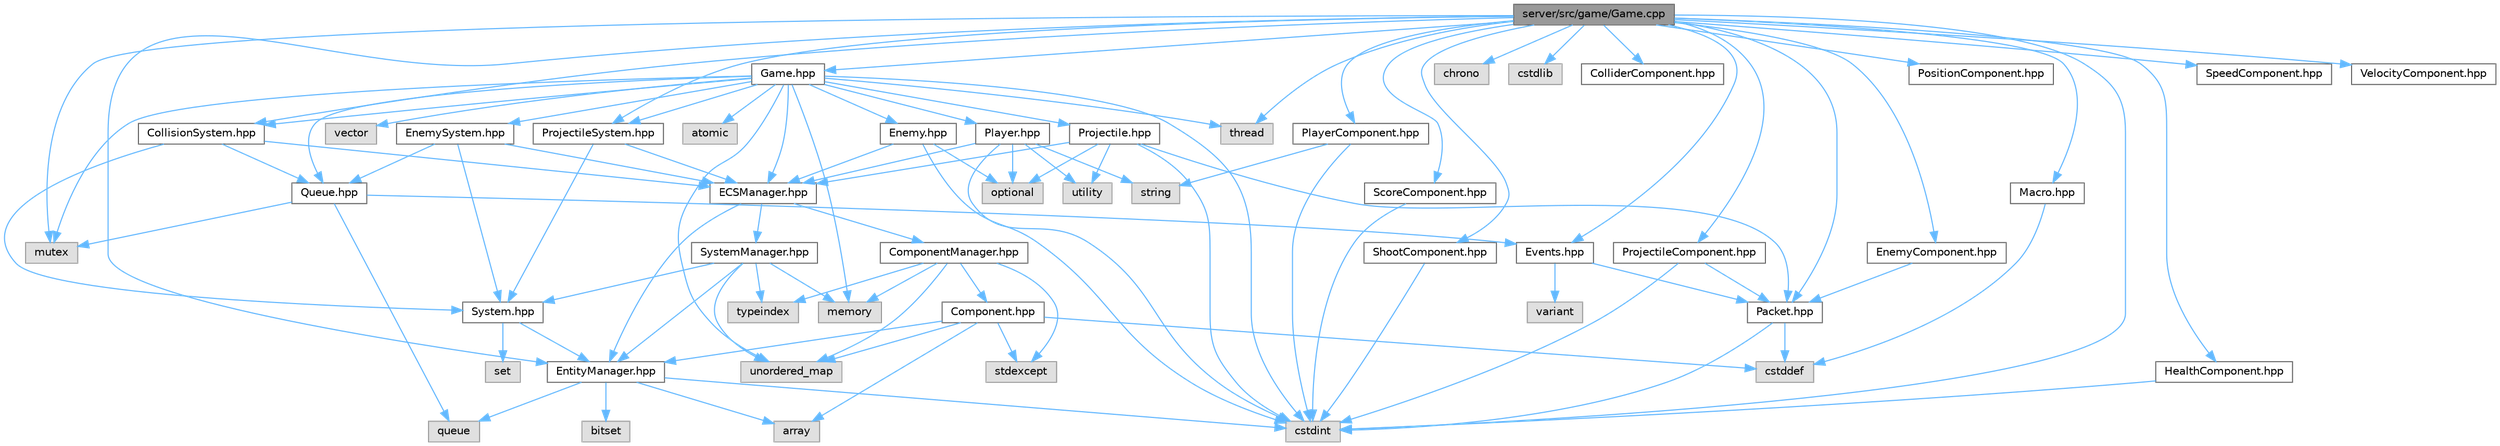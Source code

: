digraph "server/src/game/Game.cpp"
{
 // LATEX_PDF_SIZE
  bgcolor="transparent";
  edge [fontname=Helvetica,fontsize=10,labelfontname=Helvetica,labelfontsize=10];
  node [fontname=Helvetica,fontsize=10,shape=box,height=0.2,width=0.4];
  Node1 [id="Node000001",label="server/src/game/Game.cpp",height=0.2,width=0.4,color="gray40", fillcolor="grey60", style="filled", fontcolor="black",tooltip=" "];
  Node1 -> Node2 [id="edge99_Node000001_Node000002",color="steelblue1",style="solid",tooltip=" "];
  Node2 [id="Node000002",label="Game.hpp",height=0.2,width=0.4,color="grey40", fillcolor="white", style="filled",URL="$_game_8hpp.html",tooltip=" "];
  Node2 -> Node3 [id="edge100_Node000002_Node000003",color="steelblue1",style="solid",tooltip=" "];
  Node3 [id="Node000003",label="atomic",height=0.2,width=0.4,color="grey60", fillcolor="#E0E0E0", style="filled",tooltip=" "];
  Node2 -> Node4 [id="edge101_Node000002_Node000004",color="steelblue1",style="solid",tooltip=" "];
  Node4 [id="Node000004",label="cstdint",height=0.2,width=0.4,color="grey60", fillcolor="#E0E0E0", style="filled",tooltip=" "];
  Node2 -> Node5 [id="edge102_Node000002_Node000005",color="steelblue1",style="solid",tooltip=" "];
  Node5 [id="Node000005",label="memory",height=0.2,width=0.4,color="grey60", fillcolor="#E0E0E0", style="filled",tooltip=" "];
  Node2 -> Node6 [id="edge103_Node000002_Node000006",color="steelblue1",style="solid",tooltip=" "];
  Node6 [id="Node000006",label="mutex",height=0.2,width=0.4,color="grey60", fillcolor="#E0E0E0", style="filled",tooltip=" "];
  Node2 -> Node7 [id="edge104_Node000002_Node000007",color="steelblue1",style="solid",tooltip=" "];
  Node7 [id="Node000007",label="thread",height=0.2,width=0.4,color="grey60", fillcolor="#E0E0E0", style="filled",tooltip=" "];
  Node2 -> Node8 [id="edge105_Node000002_Node000008",color="steelblue1",style="solid",tooltip=" "];
  Node8 [id="Node000008",label="unordered_map",height=0.2,width=0.4,color="grey60", fillcolor="#E0E0E0", style="filled",tooltip=" "];
  Node2 -> Node9 [id="edge106_Node000002_Node000009",color="steelblue1",style="solid",tooltip=" "];
  Node9 [id="Node000009",label="vector",height=0.2,width=0.4,color="grey60", fillcolor="#E0E0E0", style="filled",tooltip=" "];
  Node2 -> Node10 [id="edge107_Node000002_Node000010",color="steelblue1",style="solid",tooltip=" "];
  Node10 [id="Node000010",label="CollisionSystem.hpp",height=0.2,width=0.4,color="grey40", fillcolor="white", style="filled",URL="$_collision_system_8hpp.html",tooltip=" "];
  Node10 -> Node11 [id="edge108_Node000010_Node000011",color="steelblue1",style="solid",tooltip=" "];
  Node11 [id="Node000011",label="ECSManager.hpp",height=0.2,width=0.4,color="grey40", fillcolor="white", style="filled",URL="$_e_c_s_manager_8hpp.html",tooltip=" "];
  Node11 -> Node12 [id="edge109_Node000011_Node000012",color="steelblue1",style="solid",tooltip=" "];
  Node12 [id="Node000012",label="EntityManager.hpp",height=0.2,width=0.4,color="grey40", fillcolor="white", style="filled",URL="$_entity_manager_8hpp.html",tooltip=" "];
  Node12 -> Node4 [id="edge110_Node000012_Node000004",color="steelblue1",style="solid",tooltip=" "];
  Node12 -> Node13 [id="edge111_Node000012_Node000013",color="steelblue1",style="solid",tooltip=" "];
  Node13 [id="Node000013",label="bitset",height=0.2,width=0.4,color="grey60", fillcolor="#E0E0E0", style="filled",tooltip=" "];
  Node12 -> Node14 [id="edge112_Node000012_Node000014",color="steelblue1",style="solid",tooltip=" "];
  Node14 [id="Node000014",label="queue",height=0.2,width=0.4,color="grey60", fillcolor="#E0E0E0", style="filled",tooltip=" "];
  Node12 -> Node15 [id="edge113_Node000012_Node000015",color="steelblue1",style="solid",tooltip=" "];
  Node15 [id="Node000015",label="array",height=0.2,width=0.4,color="grey60", fillcolor="#E0E0E0", style="filled",tooltip=" "];
  Node11 -> Node16 [id="edge114_Node000011_Node000016",color="steelblue1",style="solid",tooltip=" "];
  Node16 [id="Node000016",label="ComponentManager.hpp",height=0.2,width=0.4,color="grey40", fillcolor="white", style="filled",URL="$_component_manager_8hpp.html",tooltip=" "];
  Node16 -> Node5 [id="edge115_Node000016_Node000005",color="steelblue1",style="solid",tooltip=" "];
  Node16 -> Node17 [id="edge116_Node000016_Node000017",color="steelblue1",style="solid",tooltip=" "];
  Node17 [id="Node000017",label="stdexcept",height=0.2,width=0.4,color="grey60", fillcolor="#E0E0E0", style="filled",tooltip=" "];
  Node16 -> Node18 [id="edge117_Node000016_Node000018",color="steelblue1",style="solid",tooltip=" "];
  Node18 [id="Node000018",label="typeindex",height=0.2,width=0.4,color="grey60", fillcolor="#E0E0E0", style="filled",tooltip=" "];
  Node16 -> Node8 [id="edge118_Node000016_Node000008",color="steelblue1",style="solid",tooltip=" "];
  Node16 -> Node19 [id="edge119_Node000016_Node000019",color="steelblue1",style="solid",tooltip=" "];
  Node19 [id="Node000019",label="Component.hpp",height=0.2,width=0.4,color="grey40", fillcolor="white", style="filled",URL="$_component_8hpp.html",tooltip=" "];
  Node19 -> Node15 [id="edge120_Node000019_Node000015",color="steelblue1",style="solid",tooltip=" "];
  Node19 -> Node20 [id="edge121_Node000019_Node000020",color="steelblue1",style="solid",tooltip=" "];
  Node20 [id="Node000020",label="cstddef",height=0.2,width=0.4,color="grey60", fillcolor="#E0E0E0", style="filled",tooltip=" "];
  Node19 -> Node8 [id="edge122_Node000019_Node000008",color="steelblue1",style="solid",tooltip=" "];
  Node19 -> Node12 [id="edge123_Node000019_Node000012",color="steelblue1",style="solid",tooltip=" "];
  Node19 -> Node17 [id="edge124_Node000019_Node000017",color="steelblue1",style="solid",tooltip=" "];
  Node11 -> Node21 [id="edge125_Node000011_Node000021",color="steelblue1",style="solid",tooltip=" "];
  Node21 [id="Node000021",label="SystemManager.hpp",height=0.2,width=0.4,color="grey40", fillcolor="white", style="filled",URL="$_system_manager_8hpp.html",tooltip=" "];
  Node21 -> Node12 [id="edge126_Node000021_Node000012",color="steelblue1",style="solid",tooltip=" "];
  Node21 -> Node22 [id="edge127_Node000021_Node000022",color="steelblue1",style="solid",tooltip=" "];
  Node22 [id="Node000022",label="System.hpp",height=0.2,width=0.4,color="grey40", fillcolor="white", style="filled",URL="$_system_8hpp.html",tooltip=" "];
  Node22 -> Node23 [id="edge128_Node000022_Node000023",color="steelblue1",style="solid",tooltip=" "];
  Node23 [id="Node000023",label="set",height=0.2,width=0.4,color="grey60", fillcolor="#E0E0E0", style="filled",tooltip=" "];
  Node22 -> Node12 [id="edge129_Node000022_Node000012",color="steelblue1",style="solid",tooltip=" "];
  Node21 -> Node18 [id="edge130_Node000021_Node000018",color="steelblue1",style="solid",tooltip=" "];
  Node21 -> Node8 [id="edge131_Node000021_Node000008",color="steelblue1",style="solid",tooltip=" "];
  Node21 -> Node5 [id="edge132_Node000021_Node000005",color="steelblue1",style="solid",tooltip=" "];
  Node10 -> Node24 [id="edge133_Node000010_Node000024",color="steelblue1",style="solid",tooltip=" "];
  Node24 [id="Node000024",label="Queue.hpp",height=0.2,width=0.4,color="grey40", fillcolor="white", style="filled",URL="$_queue_8hpp.html",tooltip=" "];
  Node24 -> Node6 [id="edge134_Node000024_Node000006",color="steelblue1",style="solid",tooltip=" "];
  Node24 -> Node14 [id="edge135_Node000024_Node000014",color="steelblue1",style="solid",tooltip=" "];
  Node24 -> Node25 [id="edge136_Node000024_Node000025",color="steelblue1",style="solid",tooltip=" "];
  Node25 [id="Node000025",label="Events.hpp",height=0.2,width=0.4,color="grey40", fillcolor="white", style="filled",URL="$_events_8hpp.html",tooltip=" "];
  Node25 -> Node26 [id="edge137_Node000025_Node000026",color="steelblue1",style="solid",tooltip=" "];
  Node26 [id="Node000026",label="variant",height=0.2,width=0.4,color="grey60", fillcolor="#E0E0E0", style="filled",tooltip=" "];
  Node25 -> Node27 [id="edge138_Node000025_Node000027",color="steelblue1",style="solid",tooltip=" "];
  Node27 [id="Node000027",label="Packet.hpp",height=0.2,width=0.4,color="grey40", fillcolor="white", style="filled",URL="$_packet_8hpp.html",tooltip=" "];
  Node27 -> Node20 [id="edge139_Node000027_Node000020",color="steelblue1",style="solid",tooltip=" "];
  Node27 -> Node4 [id="edge140_Node000027_Node000004",color="steelblue1",style="solid",tooltip=" "];
  Node10 -> Node22 [id="edge141_Node000010_Node000022",color="steelblue1",style="solid",tooltip=" "];
  Node2 -> Node11 [id="edge142_Node000002_Node000011",color="steelblue1",style="solid",tooltip=" "];
  Node2 -> Node28 [id="edge143_Node000002_Node000028",color="steelblue1",style="solid",tooltip=" "];
  Node28 [id="Node000028",label="Enemy.hpp",height=0.2,width=0.4,color="grey40", fillcolor="white", style="filled",URL="$_enemy_8hpp.html",tooltip=" "];
  Node28 -> Node4 [id="edge144_Node000028_Node000004",color="steelblue1",style="solid",tooltip=" "];
  Node28 -> Node29 [id="edge145_Node000028_Node000029",color="steelblue1",style="solid",tooltip=" "];
  Node29 [id="Node000029",label="optional",height=0.2,width=0.4,color="grey60", fillcolor="#E0E0E0", style="filled",tooltip=" "];
  Node28 -> Node11 [id="edge146_Node000028_Node000011",color="steelblue1",style="solid",tooltip=" "];
  Node2 -> Node30 [id="edge147_Node000002_Node000030",color="steelblue1",style="solid",tooltip=" "];
  Node30 [id="Node000030",label="EnemySystem.hpp",height=0.2,width=0.4,color="grey40", fillcolor="white", style="filled",URL="$_enemy_system_8hpp.html",tooltip=" "];
  Node30 -> Node11 [id="edge148_Node000030_Node000011",color="steelblue1",style="solid",tooltip=" "];
  Node30 -> Node24 [id="edge149_Node000030_Node000024",color="steelblue1",style="solid",tooltip=" "];
  Node30 -> Node22 [id="edge150_Node000030_Node000022",color="steelblue1",style="solid",tooltip=" "];
  Node2 -> Node31 [id="edge151_Node000002_Node000031",color="steelblue1",style="solid",tooltip=" "];
  Node31 [id="Node000031",label="Player.hpp",height=0.2,width=0.4,color="grey40", fillcolor="white", style="filled",URL="$_player_8hpp.html",tooltip=" "];
  Node31 -> Node4 [id="edge152_Node000031_Node000004",color="steelblue1",style="solid",tooltip=" "];
  Node31 -> Node29 [id="edge153_Node000031_Node000029",color="steelblue1",style="solid",tooltip=" "];
  Node31 -> Node32 [id="edge154_Node000031_Node000032",color="steelblue1",style="solid",tooltip=" "];
  Node32 [id="Node000032",label="string",height=0.2,width=0.4,color="grey60", fillcolor="#E0E0E0", style="filled",tooltip=" "];
  Node31 -> Node33 [id="edge155_Node000031_Node000033",color="steelblue1",style="solid",tooltip=" "];
  Node33 [id="Node000033",label="utility",height=0.2,width=0.4,color="grey60", fillcolor="#E0E0E0", style="filled",tooltip=" "];
  Node31 -> Node11 [id="edge156_Node000031_Node000011",color="steelblue1",style="solid",tooltip=" "];
  Node2 -> Node34 [id="edge157_Node000002_Node000034",color="steelblue1",style="solid",tooltip=" "];
  Node34 [id="Node000034",label="Projectile.hpp",height=0.2,width=0.4,color="grey40", fillcolor="white", style="filled",URL="$_projectile_8hpp.html",tooltip=" "];
  Node34 -> Node4 [id="edge158_Node000034_Node000004",color="steelblue1",style="solid",tooltip=" "];
  Node34 -> Node29 [id="edge159_Node000034_Node000029",color="steelblue1",style="solid",tooltip=" "];
  Node34 -> Node33 [id="edge160_Node000034_Node000033",color="steelblue1",style="solid",tooltip=" "];
  Node34 -> Node11 [id="edge161_Node000034_Node000011",color="steelblue1",style="solid",tooltip=" "];
  Node34 -> Node27 [id="edge162_Node000034_Node000027",color="steelblue1",style="solid",tooltip=" "];
  Node2 -> Node35 [id="edge163_Node000002_Node000035",color="steelblue1",style="solid",tooltip=" "];
  Node35 [id="Node000035",label="ProjectileSystem.hpp",height=0.2,width=0.4,color="grey40", fillcolor="white", style="filled",URL="$_projectile_system_8hpp.html",tooltip=" "];
  Node35 -> Node11 [id="edge164_Node000035_Node000011",color="steelblue1",style="solid",tooltip=" "];
  Node35 -> Node22 [id="edge165_Node000035_Node000022",color="steelblue1",style="solid",tooltip=" "];
  Node2 -> Node24 [id="edge166_Node000002_Node000024",color="steelblue1",style="solid",tooltip=" "];
  Node1 -> Node36 [id="edge167_Node000001_Node000036",color="steelblue1",style="solid",tooltip=" "];
  Node36 [id="Node000036",label="chrono",height=0.2,width=0.4,color="grey60", fillcolor="#E0E0E0", style="filled",tooltip=" "];
  Node1 -> Node4 [id="edge168_Node000001_Node000004",color="steelblue1",style="solid",tooltip=" "];
  Node1 -> Node37 [id="edge169_Node000001_Node000037",color="steelblue1",style="solid",tooltip=" "];
  Node37 [id="Node000037",label="cstdlib",height=0.2,width=0.4,color="grey60", fillcolor="#E0E0E0", style="filled",tooltip=" "];
  Node1 -> Node6 [id="edge170_Node000001_Node000006",color="steelblue1",style="solid",tooltip=" "];
  Node1 -> Node7 [id="edge171_Node000001_Node000007",color="steelblue1",style="solid",tooltip=" "];
  Node1 -> Node38 [id="edge172_Node000001_Node000038",color="steelblue1",style="solid",tooltip=" "];
  Node38 [id="Node000038",label="ColliderComponent.hpp",height=0.2,width=0.4,color="grey40", fillcolor="white", style="filled",URL="$_collider_component_8hpp.html",tooltip=" "];
  Node1 -> Node10 [id="edge173_Node000001_Node000010",color="steelblue1",style="solid",tooltip=" "];
  Node1 -> Node39 [id="edge174_Node000001_Node000039",color="steelblue1",style="solid",tooltip=" "];
  Node39 [id="Node000039",label="EnemyComponent.hpp",height=0.2,width=0.4,color="grey40", fillcolor="white", style="filled",URL="$_enemy_component_8hpp.html",tooltip=" "];
  Node39 -> Node27 [id="edge175_Node000039_Node000027",color="steelblue1",style="solid",tooltip=" "];
  Node1 -> Node12 [id="edge176_Node000001_Node000012",color="steelblue1",style="solid",tooltip=" "];
  Node1 -> Node25 [id="edge177_Node000001_Node000025",color="steelblue1",style="solid",tooltip=" "];
  Node1 -> Node40 [id="edge178_Node000001_Node000040",color="steelblue1",style="solid",tooltip=" "];
  Node40 [id="Node000040",label="HealthComponent.hpp",height=0.2,width=0.4,color="grey40", fillcolor="white", style="filled",URL="$_health_component_8hpp.html",tooltip=" "];
  Node40 -> Node4 [id="edge179_Node000040_Node000004",color="steelblue1",style="solid",tooltip=" "];
  Node1 -> Node41 [id="edge180_Node000001_Node000041",color="steelblue1",style="solid",tooltip=" "];
  Node41 [id="Node000041",label="Macro.hpp",height=0.2,width=0.4,color="grey40", fillcolor="white", style="filled",URL="$_macro_8hpp.html",tooltip=" "];
  Node41 -> Node20 [id="edge181_Node000041_Node000020",color="steelblue1",style="solid",tooltip=" "];
  Node1 -> Node27 [id="edge182_Node000001_Node000027",color="steelblue1",style="solid",tooltip=" "];
  Node1 -> Node42 [id="edge183_Node000001_Node000042",color="steelblue1",style="solid",tooltip=" "];
  Node42 [id="Node000042",label="PlayerComponent.hpp",height=0.2,width=0.4,color="grey40", fillcolor="white", style="filled",URL="$_player_component_8hpp.html",tooltip=" "];
  Node42 -> Node4 [id="edge184_Node000042_Node000004",color="steelblue1",style="solid",tooltip=" "];
  Node42 -> Node32 [id="edge185_Node000042_Node000032",color="steelblue1",style="solid",tooltip=" "];
  Node1 -> Node43 [id="edge186_Node000001_Node000043",color="steelblue1",style="solid",tooltip=" "];
  Node43 [id="Node000043",label="PositionComponent.hpp",height=0.2,width=0.4,color="grey40", fillcolor="white", style="filled",URL="$_position_component_8hpp.html",tooltip=" "];
  Node1 -> Node44 [id="edge187_Node000001_Node000044",color="steelblue1",style="solid",tooltip=" "];
  Node44 [id="Node000044",label="ProjectileComponent.hpp",height=0.2,width=0.4,color="grey40", fillcolor="white", style="filled",URL="$_projectile_component_8hpp.html",tooltip=" "];
  Node44 -> Node4 [id="edge188_Node000044_Node000004",color="steelblue1",style="solid",tooltip=" "];
  Node44 -> Node27 [id="edge189_Node000044_Node000027",color="steelblue1",style="solid",tooltip=" "];
  Node1 -> Node35 [id="edge190_Node000001_Node000035",color="steelblue1",style="solid",tooltip=" "];
  Node1 -> Node45 [id="edge191_Node000001_Node000045",color="steelblue1",style="solid",tooltip=" "];
  Node45 [id="Node000045",label="ScoreComponent.hpp",height=0.2,width=0.4,color="grey40", fillcolor="white", style="filled",URL="$_score_component_8hpp.html",tooltip=" "];
  Node45 -> Node4 [id="edge192_Node000045_Node000004",color="steelblue1",style="solid",tooltip=" "];
  Node1 -> Node46 [id="edge193_Node000001_Node000046",color="steelblue1",style="solid",tooltip=" "];
  Node46 [id="Node000046",label="ShootComponent.hpp",height=0.2,width=0.4,color="grey40", fillcolor="white", style="filled",URL="$_shoot_component_8hpp.html",tooltip=" "];
  Node46 -> Node4 [id="edge194_Node000046_Node000004",color="steelblue1",style="solid",tooltip=" "];
  Node1 -> Node47 [id="edge195_Node000001_Node000047",color="steelblue1",style="solid",tooltip=" "];
  Node47 [id="Node000047",label="SpeedComponent.hpp",height=0.2,width=0.4,color="grey40", fillcolor="white", style="filled",URL="$_speed_component_8hpp.html",tooltip=" "];
  Node1 -> Node48 [id="edge196_Node000001_Node000048",color="steelblue1",style="solid",tooltip=" "];
  Node48 [id="Node000048",label="VelocityComponent.hpp",height=0.2,width=0.4,color="grey40", fillcolor="white", style="filled",URL="$_velocity_component_8hpp.html",tooltip=" "];
}
